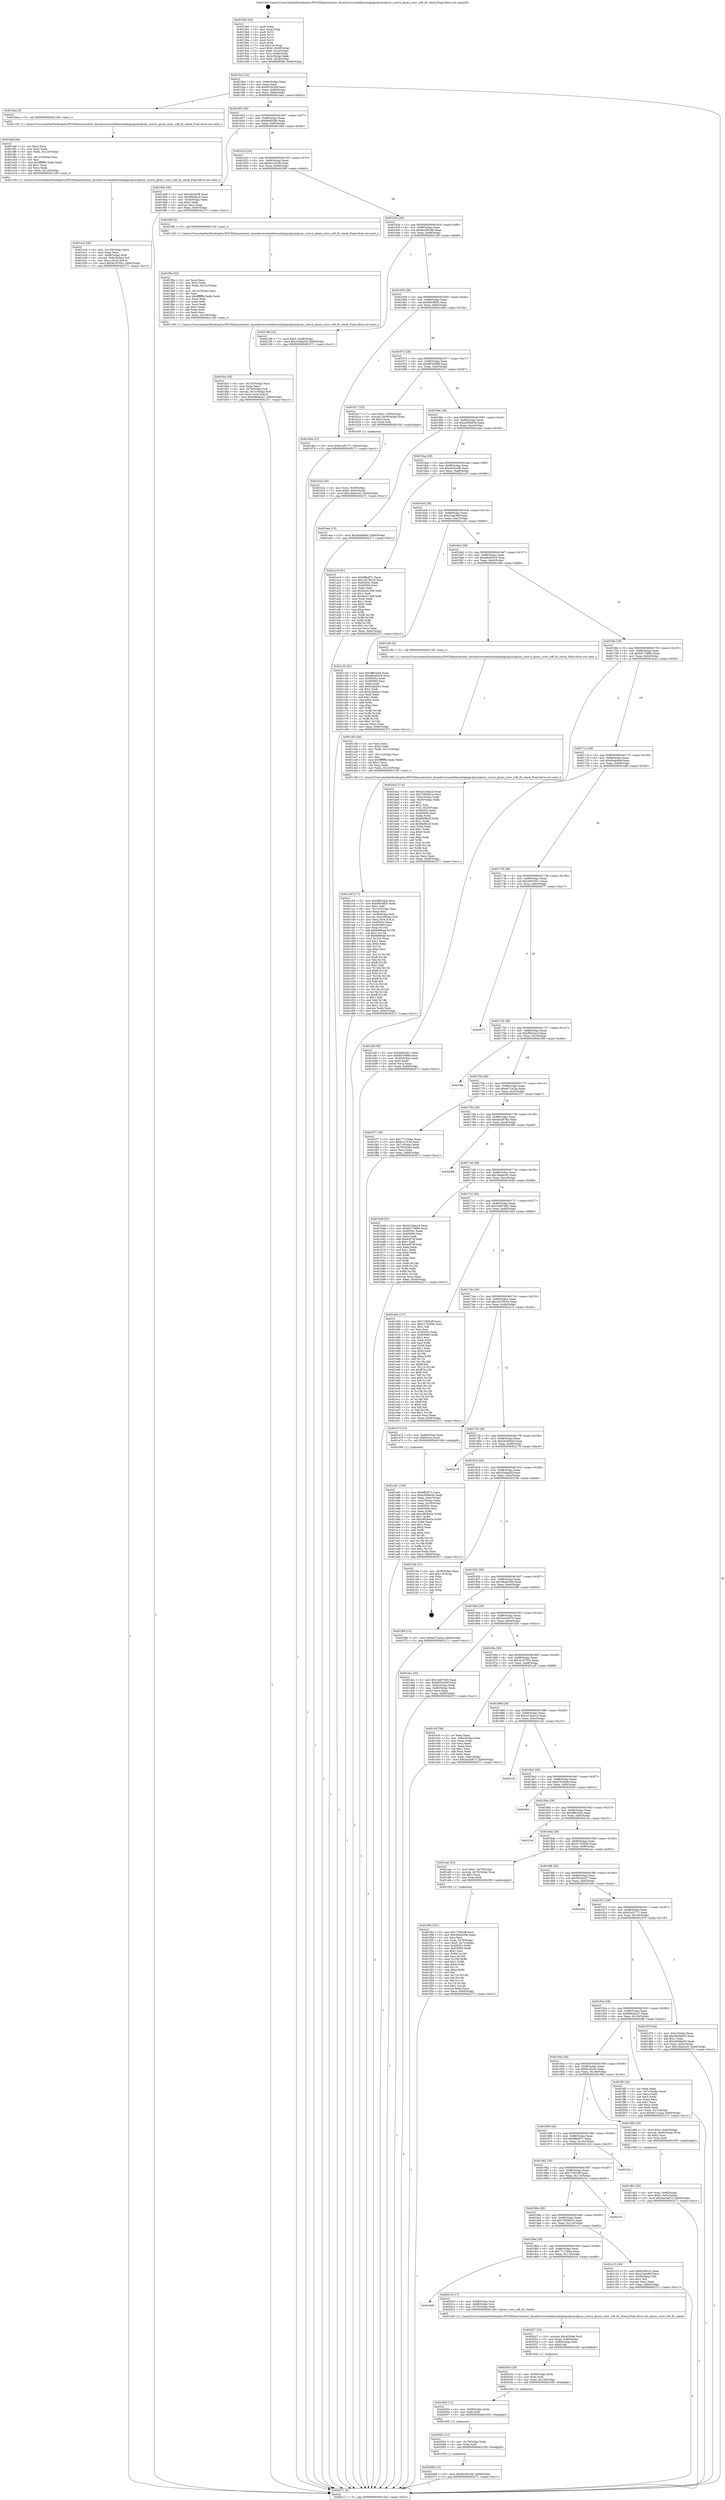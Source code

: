 digraph "0x4015b0" {
  label = "0x4015b0 (/mnt/c/Users/mathe/Desktop/tcc/POCII/binaries/extr_linuxdriversnetethernetqlogicqlcnicqlcnic_sriov.h_qlcnic_sriov_soft_flr_check_Final-ollvm.out::main(0))"
  labelloc = "t"
  node[shape=record]

  Entry [label="",width=0.3,height=0.3,shape=circle,fillcolor=black,style=filled]
  "0x4015e2" [label="{
     0x4015e2 [32]\l
     | [instrs]\l
     &nbsp;&nbsp;0x4015e2 \<+6\>: mov -0x84(%rbp),%eax\l
     &nbsp;&nbsp;0x4015e8 \<+2\>: mov %eax,%ecx\l
     &nbsp;&nbsp;0x4015ea \<+6\>: sub $0x8555540f,%ecx\l
     &nbsp;&nbsp;0x4015f0 \<+6\>: mov %eax,-0x88(%rbp)\l
     &nbsp;&nbsp;0x4015f6 \<+6\>: mov %ecx,-0x8c(%rbp)\l
     &nbsp;&nbsp;0x4015fc \<+6\>: je 0000000000401dea \<main+0x83a\>\l
  }"]
  "0x401dea" [label="{
     0x401dea [5]\l
     | [instrs]\l
     &nbsp;&nbsp;0x401dea \<+5\>: call 0000000000401160 \<next_i\>\l
     | [calls]\l
     &nbsp;&nbsp;0x401160 \{1\} (/mnt/c/Users/mathe/Desktop/tcc/POCII/binaries/extr_linuxdriversnetethernetqlogicqlcnicqlcnic_sriov.h_qlcnic_sriov_soft_flr_check_Final-ollvm.out::next_i)\l
  }"]
  "0x401602" [label="{
     0x401602 [28]\l
     | [instrs]\l
     &nbsp;&nbsp;0x401602 \<+5\>: jmp 0000000000401607 \<main+0x57\>\l
     &nbsp;&nbsp;0x401607 \<+6\>: mov -0x88(%rbp),%eax\l
     &nbsp;&nbsp;0x40160d \<+5\>: sub $0x8bbf558e,%eax\l
     &nbsp;&nbsp;0x401612 \<+6\>: mov %eax,-0x90(%rbp)\l
     &nbsp;&nbsp;0x401618 \<+6\>: je 00000000004019e0 \<main+0x430\>\l
  }"]
  Exit [label="",width=0.3,height=0.3,shape=circle,fillcolor=black,style=filled,peripheries=2]
  "0x4019e0" [label="{
     0x4019e0 [30]\l
     | [instrs]\l
     &nbsp;&nbsp;0x4019e0 \<+5\>: mov $0xa5c5ecf6,%eax\l
     &nbsp;&nbsp;0x4019e5 \<+5\>: mov $0xdf5e5ec4,%ecx\l
     &nbsp;&nbsp;0x4019ea \<+3\>: mov -0x34(%rbp),%edx\l
     &nbsp;&nbsp;0x4019ed \<+3\>: cmp $0x2,%edx\l
     &nbsp;&nbsp;0x4019f0 \<+3\>: cmovne %ecx,%eax\l
     &nbsp;&nbsp;0x4019f3 \<+6\>: mov %eax,-0x84(%rbp)\l
     &nbsp;&nbsp;0x4019f9 \<+5\>: jmp 0000000000402271 \<main+0xcc1\>\l
  }"]
  "0x40161e" [label="{
     0x40161e [28]\l
     | [instrs]\l
     &nbsp;&nbsp;0x40161e \<+5\>: jmp 0000000000401623 \<main+0x73\>\l
     &nbsp;&nbsp;0x401623 \<+6\>: mov -0x88(%rbp),%eax\l
     &nbsp;&nbsp;0x401629 \<+5\>: sub $0x8cc191fd,%eax\l
     &nbsp;&nbsp;0x40162e \<+6\>: mov %eax,-0x94(%rbp)\l
     &nbsp;&nbsp;0x401634 \<+6\>: je 0000000000401f95 \<main+0x9e5\>\l
  }"]
  "0x402271" [label="{
     0x402271 [5]\l
     | [instrs]\l
     &nbsp;&nbsp;0x402271 \<+5\>: jmp 00000000004015e2 \<main+0x32\>\l
  }"]
  "0x4015b0" [label="{
     0x4015b0 [50]\l
     | [instrs]\l
     &nbsp;&nbsp;0x4015b0 \<+1\>: push %rbp\l
     &nbsp;&nbsp;0x4015b1 \<+3\>: mov %rsp,%rbp\l
     &nbsp;&nbsp;0x4015b4 \<+2\>: push %r15\l
     &nbsp;&nbsp;0x4015b6 \<+2\>: push %r14\l
     &nbsp;&nbsp;0x4015b8 \<+2\>: push %r13\l
     &nbsp;&nbsp;0x4015ba \<+2\>: push %r12\l
     &nbsp;&nbsp;0x4015bc \<+1\>: push %rbx\l
     &nbsp;&nbsp;0x4015bd \<+7\>: sub $0x118,%rsp\l
     &nbsp;&nbsp;0x4015c4 \<+7\>: movl $0x0,-0x38(%rbp)\l
     &nbsp;&nbsp;0x4015cb \<+3\>: mov %edi,-0x3c(%rbp)\l
     &nbsp;&nbsp;0x4015ce \<+4\>: mov %rsi,-0x48(%rbp)\l
     &nbsp;&nbsp;0x4015d2 \<+3\>: mov -0x3c(%rbp),%edi\l
     &nbsp;&nbsp;0x4015d5 \<+3\>: mov %edi,-0x34(%rbp)\l
     &nbsp;&nbsp;0x4015d8 \<+10\>: movl $0x8bbf558e,-0x84(%rbp)\l
  }"]
  "0x402068" [label="{
     0x402068 [15]\l
     | [instrs]\l
     &nbsp;&nbsp;0x402068 \<+10\>: movl $0x8e206188,-0x84(%rbp)\l
     &nbsp;&nbsp;0x402072 \<+5\>: jmp 0000000000402271 \<main+0xcc1\>\l
  }"]
  "0x401f95" [label="{
     0x401f95 [5]\l
     | [instrs]\l
     &nbsp;&nbsp;0x401f95 \<+5\>: call 0000000000401160 \<next_i\>\l
     | [calls]\l
     &nbsp;&nbsp;0x401160 \{1\} (/mnt/c/Users/mathe/Desktop/tcc/POCII/binaries/extr_linuxdriversnetethernetqlogicqlcnicqlcnic_sriov.h_qlcnic_sriov_soft_flr_check_Final-ollvm.out::next_i)\l
  }"]
  "0x40163a" [label="{
     0x40163a [28]\l
     | [instrs]\l
     &nbsp;&nbsp;0x40163a \<+5\>: jmp 000000000040163f \<main+0x8f\>\l
     &nbsp;&nbsp;0x40163f \<+6\>: mov -0x88(%rbp),%eax\l
     &nbsp;&nbsp;0x401645 \<+5\>: sub $0x8e206188,%eax\l
     &nbsp;&nbsp;0x40164a \<+6\>: mov %eax,-0x98(%rbp)\l
     &nbsp;&nbsp;0x401650 \<+6\>: je 0000000000402188 \<main+0xbd8\>\l
  }"]
  "0x40205c" [label="{
     0x40205c [12]\l
     | [instrs]\l
     &nbsp;&nbsp;0x40205c \<+4\>: mov -0x78(%rbp),%rdx\l
     &nbsp;&nbsp;0x402060 \<+3\>: mov %rdx,%rdi\l
     &nbsp;&nbsp;0x402063 \<+5\>: call 0000000000401030 \<free@plt\>\l
     | [calls]\l
     &nbsp;&nbsp;0x401030 \{1\} (unknown)\l
  }"]
  "0x402188" [label="{
     0x402188 [22]\l
     | [instrs]\l
     &nbsp;&nbsp;0x402188 \<+7\>: movl $0x0,-0x38(%rbp)\l
     &nbsp;&nbsp;0x40218f \<+10\>: movl $0x334dad3f,-0x84(%rbp)\l
     &nbsp;&nbsp;0x402199 \<+5\>: jmp 0000000000402271 \<main+0xcc1\>\l
  }"]
  "0x401656" [label="{
     0x401656 [28]\l
     | [instrs]\l
     &nbsp;&nbsp;0x401656 \<+5\>: jmp 000000000040165b \<main+0xab\>\l
     &nbsp;&nbsp;0x40165b \<+6\>: mov -0x88(%rbp),%eax\l
     &nbsp;&nbsp;0x401661 \<+5\>: sub $0x9403ff26,%eax\l
     &nbsp;&nbsp;0x401666 \<+6\>: mov %eax,-0x9c(%rbp)\l
     &nbsp;&nbsp;0x40166c \<+6\>: je 0000000000401d6a \<main+0x7ba\>\l
  }"]
  "0x402050" [label="{
     0x402050 [12]\l
     | [instrs]\l
     &nbsp;&nbsp;0x402050 \<+4\>: mov -0x68(%rbp),%rdx\l
     &nbsp;&nbsp;0x402054 \<+3\>: mov %rdx,%rdi\l
     &nbsp;&nbsp;0x402057 \<+5\>: call 0000000000401030 \<free@plt\>\l
     | [calls]\l
     &nbsp;&nbsp;0x401030 \{1\} (unknown)\l
  }"]
  "0x401d6a" [label="{
     0x401d6a [15]\l
     | [instrs]\l
     &nbsp;&nbsp;0x401d6a \<+10\>: movl $0x61af2771,-0x84(%rbp)\l
     &nbsp;&nbsp;0x401d74 \<+5\>: jmp 0000000000402271 \<main+0xcc1\>\l
  }"]
  "0x401672" [label="{
     0x401672 [28]\l
     | [instrs]\l
     &nbsp;&nbsp;0x401672 \<+5\>: jmp 0000000000401677 \<main+0xc7\>\l
     &nbsp;&nbsp;0x401677 \<+6\>: mov -0x88(%rbp),%eax\l
     &nbsp;&nbsp;0x40167d \<+5\>: sub $0x9676d89f,%eax\l
     &nbsp;&nbsp;0x401682 \<+6\>: mov %eax,-0xa0(%rbp)\l
     &nbsp;&nbsp;0x401688 \<+6\>: je 0000000000401b17 \<main+0x567\>\l
  }"]
  "0x40203e" [label="{
     0x40203e [18]\l
     | [instrs]\l
     &nbsp;&nbsp;0x40203e \<+4\>: mov -0x58(%rbp),%rdx\l
     &nbsp;&nbsp;0x402042 \<+3\>: mov %rdx,%rdi\l
     &nbsp;&nbsp;0x402045 \<+6\>: mov %eax,-0x134(%rbp)\l
     &nbsp;&nbsp;0x40204b \<+5\>: call 0000000000401030 \<free@plt\>\l
     | [calls]\l
     &nbsp;&nbsp;0x401030 \{1\} (unknown)\l
  }"]
  "0x401b17" [label="{
     0x401b17 [23]\l
     | [instrs]\l
     &nbsp;&nbsp;0x401b17 \<+7\>: movl $0x1,-0x50(%rbp)\l
     &nbsp;&nbsp;0x401b1e \<+4\>: movslq -0x50(%rbp),%rax\l
     &nbsp;&nbsp;0x401b22 \<+4\>: shl $0x2,%rax\l
     &nbsp;&nbsp;0x401b26 \<+3\>: mov %rax,%rdi\l
     &nbsp;&nbsp;0x401b29 \<+5\>: call 0000000000401050 \<malloc@plt\>\l
     | [calls]\l
     &nbsp;&nbsp;0x401050 \{1\} (unknown)\l
  }"]
  "0x40168e" [label="{
     0x40168e [28]\l
     | [instrs]\l
     &nbsp;&nbsp;0x40168e \<+5\>: jmp 0000000000401693 \<main+0xe3\>\l
     &nbsp;&nbsp;0x401693 \<+6\>: mov -0x88(%rbp),%eax\l
     &nbsp;&nbsp;0x401699 \<+5\>: sub $0xa309b63b,%eax\l
     &nbsp;&nbsp;0x40169e \<+6\>: mov %eax,-0xa4(%rbp)\l
     &nbsp;&nbsp;0x4016a4 \<+6\>: je 0000000000401aea \<main+0x53a\>\l
  }"]
  "0x402027" [label="{
     0x402027 [23]\l
     | [instrs]\l
     &nbsp;&nbsp;0x402027 \<+10\>: movabs $0x4030b6,%rdi\l
     &nbsp;&nbsp;0x402031 \<+3\>: mov %eax,-0x80(%rbp)\l
     &nbsp;&nbsp;0x402034 \<+3\>: mov -0x80(%rbp),%esi\l
     &nbsp;&nbsp;0x402037 \<+2\>: mov $0x0,%al\l
     &nbsp;&nbsp;0x402039 \<+5\>: call 0000000000401040 \<printf@plt\>\l
     | [calls]\l
     &nbsp;&nbsp;0x401040 \{1\} (unknown)\l
  }"]
  "0x401aea" [label="{
     0x401aea [15]\l
     | [instrs]\l
     &nbsp;&nbsp;0x401aea \<+10\>: movl $0xd0ab96ef,-0x84(%rbp)\l
     &nbsp;&nbsp;0x401af4 \<+5\>: jmp 0000000000402271 \<main+0xcc1\>\l
  }"]
  "0x4016aa" [label="{
     0x4016aa [28]\l
     | [instrs]\l
     &nbsp;&nbsp;0x4016aa \<+5\>: jmp 00000000004016af \<main+0xff\>\l
     &nbsp;&nbsp;0x4016af \<+6\>: mov -0x88(%rbp),%eax\l
     &nbsp;&nbsp;0x4016b5 \<+5\>: sub $0xa5c5ecf6,%eax\l
     &nbsp;&nbsp;0x4016ba \<+6\>: mov %eax,-0xa8(%rbp)\l
     &nbsp;&nbsp;0x4016c0 \<+6\>: je 0000000000401a19 \<main+0x469\>\l
  }"]
  "0x4019d6" [label="{
     0x4019d6\l
  }", style=dashed]
  "0x401a19" [label="{
     0x401a19 [91]\l
     | [instrs]\l
     &nbsp;&nbsp;0x401a19 \<+5\>: mov $0x6ffe3f71,%eax\l
     &nbsp;&nbsp;0x401a1e \<+5\>: mov $0x1d276b18,%ecx\l
     &nbsp;&nbsp;0x401a23 \<+7\>: mov 0x40505c,%edx\l
     &nbsp;&nbsp;0x401a2a \<+7\>: mov 0x405060,%esi\l
     &nbsp;&nbsp;0x401a31 \<+2\>: mov %edx,%edi\l
     &nbsp;&nbsp;0x401a33 \<+6\>: sub $0x4acb1348,%edi\l
     &nbsp;&nbsp;0x401a39 \<+3\>: sub $0x1,%edi\l
     &nbsp;&nbsp;0x401a3c \<+6\>: add $0x4acb1348,%edi\l
     &nbsp;&nbsp;0x401a42 \<+3\>: imul %edi,%edx\l
     &nbsp;&nbsp;0x401a45 \<+3\>: and $0x1,%edx\l
     &nbsp;&nbsp;0x401a48 \<+3\>: cmp $0x0,%edx\l
     &nbsp;&nbsp;0x401a4b \<+4\>: sete %r8b\l
     &nbsp;&nbsp;0x401a4f \<+3\>: cmp $0xa,%esi\l
     &nbsp;&nbsp;0x401a52 \<+4\>: setl %r9b\l
     &nbsp;&nbsp;0x401a56 \<+3\>: mov %r8b,%r10b\l
     &nbsp;&nbsp;0x401a59 \<+3\>: and %r9b,%r10b\l
     &nbsp;&nbsp;0x401a5c \<+3\>: xor %r9b,%r8b\l
     &nbsp;&nbsp;0x401a5f \<+3\>: or %r8b,%r10b\l
     &nbsp;&nbsp;0x401a62 \<+4\>: test $0x1,%r10b\l
     &nbsp;&nbsp;0x401a66 \<+3\>: cmovne %ecx,%eax\l
     &nbsp;&nbsp;0x401a69 \<+6\>: mov %eax,-0x84(%rbp)\l
     &nbsp;&nbsp;0x401a6f \<+5\>: jmp 0000000000402271 \<main+0xcc1\>\l
  }"]
  "0x4016c6" [label="{
     0x4016c6 [28]\l
     | [instrs]\l
     &nbsp;&nbsp;0x4016c6 \<+5\>: jmp 00000000004016cb \<main+0x11b\>\l
     &nbsp;&nbsp;0x4016cb \<+6\>: mov -0x88(%rbp),%eax\l
     &nbsp;&nbsp;0x4016d1 \<+5\>: sub $0xa7aac8bf,%eax\l
     &nbsp;&nbsp;0x4016d6 \<+6\>: mov %eax,-0xac(%rbp)\l
     &nbsp;&nbsp;0x4016dc \<+6\>: je 0000000000401c33 \<main+0x683\>\l
  }"]
  "0x402016" [label="{
     0x402016 [17]\l
     | [instrs]\l
     &nbsp;&nbsp;0x402016 \<+4\>: mov -0x58(%rbp),%rdi\l
     &nbsp;&nbsp;0x40201a \<+4\>: mov -0x68(%rbp),%rsi\l
     &nbsp;&nbsp;0x40201e \<+4\>: mov -0x78(%rbp),%rdx\l
     &nbsp;&nbsp;0x402022 \<+5\>: call 00000000004013e0 \<qlcnic_sriov_soft_flr_check\>\l
     | [calls]\l
     &nbsp;&nbsp;0x4013e0 \{1\} (/mnt/c/Users/mathe/Desktop/tcc/POCII/binaries/extr_linuxdriversnetethernetqlogicqlcnicqlcnic_sriov.h_qlcnic_sriov_soft_flr_check_Final-ollvm.out::qlcnic_sriov_soft_flr_check)\l
  }"]
  "0x401c33" [label="{
     0x401c33 [91]\l
     | [instrs]\l
     &nbsp;&nbsp;0x401c33 \<+5\>: mov $0x4ff01bb4,%eax\l
     &nbsp;&nbsp;0x401c38 \<+5\>: mov $0xa8cb0018,%ecx\l
     &nbsp;&nbsp;0x401c3d \<+7\>: mov 0x40505c,%edx\l
     &nbsp;&nbsp;0x401c44 \<+7\>: mov 0x405060,%esi\l
     &nbsp;&nbsp;0x401c4b \<+2\>: mov %edx,%edi\l
     &nbsp;&nbsp;0x401c4d \<+6\>: add $0x5cdbd4c1,%edi\l
     &nbsp;&nbsp;0x401c53 \<+3\>: sub $0x1,%edi\l
     &nbsp;&nbsp;0x401c56 \<+6\>: sub $0x5cdbd4c1,%edi\l
     &nbsp;&nbsp;0x401c5c \<+3\>: imul %edi,%edx\l
     &nbsp;&nbsp;0x401c5f \<+3\>: and $0x1,%edx\l
     &nbsp;&nbsp;0x401c62 \<+3\>: cmp $0x0,%edx\l
     &nbsp;&nbsp;0x401c65 \<+4\>: sete %r8b\l
     &nbsp;&nbsp;0x401c69 \<+3\>: cmp $0xa,%esi\l
     &nbsp;&nbsp;0x401c6c \<+4\>: setl %r9b\l
     &nbsp;&nbsp;0x401c70 \<+3\>: mov %r8b,%r10b\l
     &nbsp;&nbsp;0x401c73 \<+3\>: and %r9b,%r10b\l
     &nbsp;&nbsp;0x401c76 \<+3\>: xor %r9b,%r8b\l
     &nbsp;&nbsp;0x401c79 \<+3\>: or %r8b,%r10b\l
     &nbsp;&nbsp;0x401c7c \<+4\>: test $0x1,%r10b\l
     &nbsp;&nbsp;0x401c80 \<+3\>: cmovne %ecx,%eax\l
     &nbsp;&nbsp;0x401c83 \<+6\>: mov %eax,-0x84(%rbp)\l
     &nbsp;&nbsp;0x401c89 \<+5\>: jmp 0000000000402271 \<main+0xcc1\>\l
  }"]
  "0x4016e2" [label="{
     0x4016e2 [28]\l
     | [instrs]\l
     &nbsp;&nbsp;0x4016e2 \<+5\>: jmp 00000000004016e7 \<main+0x137\>\l
     &nbsp;&nbsp;0x4016e7 \<+6\>: mov -0x88(%rbp),%eax\l
     &nbsp;&nbsp;0x4016ed \<+5\>: sub $0xa8cb0018,%eax\l
     &nbsp;&nbsp;0x4016f2 \<+6\>: mov %eax,-0xb0(%rbp)\l
     &nbsp;&nbsp;0x4016f8 \<+6\>: je 0000000000401c8e \<main+0x6de\>\l
  }"]
  "0x401fce" [label="{
     0x401fce [36]\l
     | [instrs]\l
     &nbsp;&nbsp;0x401fce \<+6\>: mov -0x130(%rbp),%ecx\l
     &nbsp;&nbsp;0x401fd4 \<+3\>: imul %eax,%ecx\l
     &nbsp;&nbsp;0x401fd7 \<+4\>: mov -0x78(%rbp),%r8\l
     &nbsp;&nbsp;0x401fdb \<+4\>: movslq -0x7c(%rbp),%r9\l
     &nbsp;&nbsp;0x401fdf \<+4\>: mov %ecx,(%r8,%r9,4)\l
     &nbsp;&nbsp;0x401fe3 \<+10\>: movl $0x6904a2a7,-0x84(%rbp)\l
     &nbsp;&nbsp;0x401fed \<+5\>: jmp 0000000000402271 \<main+0xcc1\>\l
  }"]
  "0x401c8e" [label="{
     0x401c8e [5]\l
     | [instrs]\l
     &nbsp;&nbsp;0x401c8e \<+5\>: call 0000000000401160 \<next_i\>\l
     | [calls]\l
     &nbsp;&nbsp;0x401160 \{1\} (/mnt/c/Users/mathe/Desktop/tcc/POCII/binaries/extr_linuxdriversnetethernetqlogicqlcnicqlcnic_sriov.h_qlcnic_sriov_soft_flr_check_Final-ollvm.out::next_i)\l
  }"]
  "0x4016fe" [label="{
     0x4016fe [28]\l
     | [instrs]\l
     &nbsp;&nbsp;0x4016fe \<+5\>: jmp 0000000000401703 \<main+0x153\>\l
     &nbsp;&nbsp;0x401703 \<+6\>: mov -0x88(%rbp),%eax\l
     &nbsp;&nbsp;0x401709 \<+5\>: sub $0xb0170880,%eax\l
     &nbsp;&nbsp;0x40170e \<+6\>: mov %eax,-0xb4(%rbp)\l
     &nbsp;&nbsp;0x401714 \<+6\>: je 0000000000401ba3 \<main+0x5f3\>\l
  }"]
  "0x401f9a" [label="{
     0x401f9a [52]\l
     | [instrs]\l
     &nbsp;&nbsp;0x401f9a \<+2\>: xor %ecx,%ecx\l
     &nbsp;&nbsp;0x401f9c \<+5\>: mov $0x2,%edx\l
     &nbsp;&nbsp;0x401fa1 \<+6\>: mov %edx,-0x12c(%rbp)\l
     &nbsp;&nbsp;0x401fa7 \<+1\>: cltd\l
     &nbsp;&nbsp;0x401fa8 \<+6\>: mov -0x12c(%rbp),%esi\l
     &nbsp;&nbsp;0x401fae \<+2\>: idiv %esi\l
     &nbsp;&nbsp;0x401fb0 \<+6\>: imul $0xfffffffe,%edx,%edx\l
     &nbsp;&nbsp;0x401fb6 \<+2\>: mov %ecx,%edi\l
     &nbsp;&nbsp;0x401fb8 \<+2\>: sub %edx,%edi\l
     &nbsp;&nbsp;0x401fba \<+2\>: mov %ecx,%edx\l
     &nbsp;&nbsp;0x401fbc \<+3\>: sub $0x1,%edx\l
     &nbsp;&nbsp;0x401fbf \<+2\>: add %edx,%edi\l
     &nbsp;&nbsp;0x401fc1 \<+2\>: sub %edi,%ecx\l
     &nbsp;&nbsp;0x401fc3 \<+6\>: mov %ecx,-0x130(%rbp)\l
     &nbsp;&nbsp;0x401fc9 \<+5\>: call 0000000000401160 \<next_i\>\l
     | [calls]\l
     &nbsp;&nbsp;0x401160 \{1\} (/mnt/c/Users/mathe/Desktop/tcc/POCII/binaries/extr_linuxdriversnetethernetqlogicqlcnicqlcnic_sriov.h_qlcnic_sriov_soft_flr_check_Final-ollvm.out::next_i)\l
  }"]
  "0x401ba3" [label="{
     0x401ba3 [114]\l
     | [instrs]\l
     &nbsp;&nbsp;0x401ba3 \<+5\>: mov $0x431bda1d,%eax\l
     &nbsp;&nbsp;0x401ba8 \<+5\>: mov $0x7583801e,%ecx\l
     &nbsp;&nbsp;0x401bad \<+3\>: mov -0x5c(%rbp),%edx\l
     &nbsp;&nbsp;0x401bb0 \<+3\>: cmp -0x50(%rbp),%edx\l
     &nbsp;&nbsp;0x401bb3 \<+4\>: setl %sil\l
     &nbsp;&nbsp;0x401bb7 \<+4\>: and $0x1,%sil\l
     &nbsp;&nbsp;0x401bbb \<+4\>: mov %sil,-0x29(%rbp)\l
     &nbsp;&nbsp;0x401bbf \<+7\>: mov 0x40505c,%edx\l
     &nbsp;&nbsp;0x401bc6 \<+7\>: mov 0x405060,%edi\l
     &nbsp;&nbsp;0x401bcd \<+3\>: mov %edx,%r8d\l
     &nbsp;&nbsp;0x401bd0 \<+7\>: add $0xfb0f9e2f,%r8d\l
     &nbsp;&nbsp;0x401bd7 \<+4\>: sub $0x1,%r8d\l
     &nbsp;&nbsp;0x401bdb \<+7\>: sub $0xfb0f9e2f,%r8d\l
     &nbsp;&nbsp;0x401be2 \<+4\>: imul %r8d,%edx\l
     &nbsp;&nbsp;0x401be6 \<+3\>: and $0x1,%edx\l
     &nbsp;&nbsp;0x401be9 \<+3\>: cmp $0x0,%edx\l
     &nbsp;&nbsp;0x401bec \<+4\>: sete %sil\l
     &nbsp;&nbsp;0x401bf0 \<+3\>: cmp $0xa,%edi\l
     &nbsp;&nbsp;0x401bf3 \<+4\>: setl %r9b\l
     &nbsp;&nbsp;0x401bf7 \<+3\>: mov %sil,%r10b\l
     &nbsp;&nbsp;0x401bfa \<+3\>: and %r9b,%r10b\l
     &nbsp;&nbsp;0x401bfd \<+3\>: xor %r9b,%sil\l
     &nbsp;&nbsp;0x401c00 \<+3\>: or %sil,%r10b\l
     &nbsp;&nbsp;0x401c03 \<+4\>: test $0x1,%r10b\l
     &nbsp;&nbsp;0x401c07 \<+3\>: cmovne %ecx,%eax\l
     &nbsp;&nbsp;0x401c0a \<+6\>: mov %eax,-0x84(%rbp)\l
     &nbsp;&nbsp;0x401c10 \<+5\>: jmp 0000000000402271 \<main+0xcc1\>\l
  }"]
  "0x40171a" [label="{
     0x40171a [28]\l
     | [instrs]\l
     &nbsp;&nbsp;0x40171a \<+5\>: jmp 000000000040171f \<main+0x16f\>\l
     &nbsp;&nbsp;0x40171f \<+6\>: mov -0x88(%rbp),%eax\l
     &nbsp;&nbsp;0x401725 \<+5\>: sub $0xd0ab96ef,%eax\l
     &nbsp;&nbsp;0x40172a \<+6\>: mov %eax,-0xb8(%rbp)\l
     &nbsp;&nbsp;0x401730 \<+6\>: je 0000000000401af9 \<main+0x549\>\l
  }"]
  "0x401f03" [label="{
     0x401f03 [101]\l
     | [instrs]\l
     &nbsp;&nbsp;0x401f03 \<+5\>: mov $0x71935cff,%ecx\l
     &nbsp;&nbsp;0x401f08 \<+5\>: mov $0x39a2b35b,%edx\l
     &nbsp;&nbsp;0x401f0d \<+2\>: xor %esi,%esi\l
     &nbsp;&nbsp;0x401f0f \<+4\>: mov %rax,-0x78(%rbp)\l
     &nbsp;&nbsp;0x401f13 \<+7\>: movl $0x0,-0x7c(%rbp)\l
     &nbsp;&nbsp;0x401f1a \<+8\>: mov 0x40505c,%r8d\l
     &nbsp;&nbsp;0x401f22 \<+8\>: mov 0x405060,%r9d\l
     &nbsp;&nbsp;0x401f2a \<+3\>: sub $0x1,%esi\l
     &nbsp;&nbsp;0x401f2d \<+3\>: mov %r8d,%r10d\l
     &nbsp;&nbsp;0x401f30 \<+3\>: add %esi,%r10d\l
     &nbsp;&nbsp;0x401f33 \<+4\>: imul %r10d,%r8d\l
     &nbsp;&nbsp;0x401f37 \<+4\>: and $0x1,%r8d\l
     &nbsp;&nbsp;0x401f3b \<+4\>: cmp $0x0,%r8d\l
     &nbsp;&nbsp;0x401f3f \<+4\>: sete %r11b\l
     &nbsp;&nbsp;0x401f43 \<+4\>: cmp $0xa,%r9d\l
     &nbsp;&nbsp;0x401f47 \<+3\>: setl %bl\l
     &nbsp;&nbsp;0x401f4a \<+3\>: mov %r11b,%r14b\l
     &nbsp;&nbsp;0x401f4d \<+3\>: and %bl,%r14b\l
     &nbsp;&nbsp;0x401f50 \<+3\>: xor %bl,%r11b\l
     &nbsp;&nbsp;0x401f53 \<+3\>: or %r11b,%r14b\l
     &nbsp;&nbsp;0x401f56 \<+4\>: test $0x1,%r14b\l
     &nbsp;&nbsp;0x401f5a \<+3\>: cmovne %edx,%ecx\l
     &nbsp;&nbsp;0x401f5d \<+6\>: mov %ecx,-0x84(%rbp)\l
     &nbsp;&nbsp;0x401f63 \<+5\>: jmp 0000000000402271 \<main+0xcc1\>\l
  }"]
  "0x401af9" [label="{
     0x401af9 [30]\l
     | [instrs]\l
     &nbsp;&nbsp;0x401af9 \<+5\>: mov $0xd46526c1,%eax\l
     &nbsp;&nbsp;0x401afe \<+5\>: mov $0x9676d89f,%ecx\l
     &nbsp;&nbsp;0x401b03 \<+3\>: mov -0x30(%rbp),%edx\l
     &nbsp;&nbsp;0x401b06 \<+3\>: cmp $0x0,%edx\l
     &nbsp;&nbsp;0x401b09 \<+3\>: cmove %ecx,%eax\l
     &nbsp;&nbsp;0x401b0c \<+6\>: mov %eax,-0x84(%rbp)\l
     &nbsp;&nbsp;0x401b12 \<+5\>: jmp 0000000000402271 \<main+0xcc1\>\l
  }"]
  "0x401736" [label="{
     0x401736 [28]\l
     | [instrs]\l
     &nbsp;&nbsp;0x401736 \<+5\>: jmp 000000000040173b \<main+0x18b\>\l
     &nbsp;&nbsp;0x40173b \<+6\>: mov -0x88(%rbp),%eax\l
     &nbsp;&nbsp;0x401741 \<+5\>: sub $0xd46526c1,%eax\l
     &nbsp;&nbsp;0x401746 \<+6\>: mov %eax,-0xbc(%rbp)\l
     &nbsp;&nbsp;0x40174c \<+6\>: je 0000000000402077 \<main+0xac7\>\l
  }"]
  "0x401e1b" [label="{
     0x401e1b [36]\l
     | [instrs]\l
     &nbsp;&nbsp;0x401e1b \<+6\>: mov -0x128(%rbp),%ecx\l
     &nbsp;&nbsp;0x401e21 \<+3\>: imul %eax,%ecx\l
     &nbsp;&nbsp;0x401e24 \<+4\>: mov -0x68(%rbp),%rdi\l
     &nbsp;&nbsp;0x401e28 \<+4\>: movslq -0x6c(%rbp),%r8\l
     &nbsp;&nbsp;0x401e2c \<+4\>: mov %ecx,(%rdi,%r8,4)\l
     &nbsp;&nbsp;0x401e30 \<+10\>: movl $0x3e19705c,-0x84(%rbp)\l
     &nbsp;&nbsp;0x401e3a \<+5\>: jmp 0000000000402271 \<main+0xcc1\>\l
  }"]
  "0x402077" [label="{
     0x402077\l
  }", style=dashed]
  "0x401752" [label="{
     0x401752 [28]\l
     | [instrs]\l
     &nbsp;&nbsp;0x401752 \<+5\>: jmp 0000000000401757 \<main+0x1a7\>\l
     &nbsp;&nbsp;0x401757 \<+6\>: mov -0x88(%rbp),%eax\l
     &nbsp;&nbsp;0x40175d \<+5\>: sub $0xdf5e5ec4,%eax\l
     &nbsp;&nbsp;0x401762 \<+6\>: mov %eax,-0xc0(%rbp)\l
     &nbsp;&nbsp;0x401768 \<+6\>: je 00000000004019fe \<main+0x44e\>\l
  }"]
  "0x401def" [label="{
     0x401def [44]\l
     | [instrs]\l
     &nbsp;&nbsp;0x401def \<+2\>: xor %ecx,%ecx\l
     &nbsp;&nbsp;0x401df1 \<+5\>: mov $0x2,%edx\l
     &nbsp;&nbsp;0x401df6 \<+6\>: mov %edx,-0x124(%rbp)\l
     &nbsp;&nbsp;0x401dfc \<+1\>: cltd\l
     &nbsp;&nbsp;0x401dfd \<+6\>: mov -0x124(%rbp),%esi\l
     &nbsp;&nbsp;0x401e03 \<+2\>: idiv %esi\l
     &nbsp;&nbsp;0x401e05 \<+6\>: imul $0xfffffffe,%edx,%edx\l
     &nbsp;&nbsp;0x401e0b \<+3\>: sub $0x1,%ecx\l
     &nbsp;&nbsp;0x401e0e \<+2\>: sub %ecx,%edx\l
     &nbsp;&nbsp;0x401e10 \<+6\>: mov %edx,-0x128(%rbp)\l
     &nbsp;&nbsp;0x401e16 \<+5\>: call 0000000000401160 \<next_i\>\l
     | [calls]\l
     &nbsp;&nbsp;0x401160 \{1\} (/mnt/c/Users/mathe/Desktop/tcc/POCII/binaries/extr_linuxdriversnetethernetqlogicqlcnicqlcnic_sriov.h_qlcnic_sriov_soft_flr_check_Final-ollvm.out::next_i)\l
  }"]
  "0x4019fe" [label="{
     0x4019fe\l
  }", style=dashed]
  "0x40176e" [label="{
     0x40176e [28]\l
     | [instrs]\l
     &nbsp;&nbsp;0x40176e \<+5\>: jmp 0000000000401773 \<main+0x1c3\>\l
     &nbsp;&nbsp;0x401773 \<+6\>: mov -0x88(%rbp),%eax\l
     &nbsp;&nbsp;0x401779 \<+5\>: sub $0xed71a2aa,%eax\l
     &nbsp;&nbsp;0x40177e \<+6\>: mov %eax,-0xc4(%rbp)\l
     &nbsp;&nbsp;0x401784 \<+6\>: je 0000000000401f77 \<main+0x9c7\>\l
  }"]
  "0x401db2" [label="{
     0x401db2 [26]\l
     | [instrs]\l
     &nbsp;&nbsp;0x401db2 \<+4\>: mov %rax,-0x68(%rbp)\l
     &nbsp;&nbsp;0x401db6 \<+7\>: movl $0x0,-0x6c(%rbp)\l
     &nbsp;&nbsp;0x401dbd \<+10\>: movl $0x3ae3a873,-0x84(%rbp)\l
     &nbsp;&nbsp;0x401dc7 \<+5\>: jmp 0000000000402271 \<main+0xcc1\>\l
  }"]
  "0x401f77" [label="{
     0x401f77 [30]\l
     | [instrs]\l
     &nbsp;&nbsp;0x401f77 \<+5\>: mov $0x771156ae,%eax\l
     &nbsp;&nbsp;0x401f7c \<+5\>: mov $0x8cc191fd,%ecx\l
     &nbsp;&nbsp;0x401f81 \<+3\>: mov -0x7c(%rbp),%edx\l
     &nbsp;&nbsp;0x401f84 \<+3\>: cmp -0x70(%rbp),%edx\l
     &nbsp;&nbsp;0x401f87 \<+3\>: cmovl %ecx,%eax\l
     &nbsp;&nbsp;0x401f8a \<+6\>: mov %eax,-0x84(%rbp)\l
     &nbsp;&nbsp;0x401f90 \<+5\>: jmp 0000000000402271 \<main+0xcc1\>\l
  }"]
  "0x40178a" [label="{
     0x40178a [28]\l
     | [instrs]\l
     &nbsp;&nbsp;0x40178a \<+5\>: jmp 000000000040178f \<main+0x1df\>\l
     &nbsp;&nbsp;0x40178f \<+6\>: mov -0x88(%rbp),%eax\l
     &nbsp;&nbsp;0x401795 \<+5\>: sub $0xeda3679a,%eax\l
     &nbsp;&nbsp;0x40179a \<+6\>: mov %eax,-0xc8(%rbp)\l
     &nbsp;&nbsp;0x4017a0 \<+6\>: je 0000000000402086 \<main+0xad6\>\l
  }"]
  "0x401cbf" [label="{
     0x401cbf [171]\l
     | [instrs]\l
     &nbsp;&nbsp;0x401cbf \<+5\>: mov $0x4ff01bb4,%ecx\l
     &nbsp;&nbsp;0x401cc4 \<+5\>: mov $0x9403ff26,%edx\l
     &nbsp;&nbsp;0x401cc9 \<+3\>: mov $0x1,%dil\l
     &nbsp;&nbsp;0x401ccc \<+6\>: mov -0x120(%rbp),%esi\l
     &nbsp;&nbsp;0x401cd2 \<+3\>: imul %eax,%esi\l
     &nbsp;&nbsp;0x401cd5 \<+4\>: mov -0x58(%rbp),%r8\l
     &nbsp;&nbsp;0x401cd9 \<+4\>: movslq -0x5c(%rbp),%r9\l
     &nbsp;&nbsp;0x401cdd \<+4\>: mov %esi,(%r8,%r9,4)\l
     &nbsp;&nbsp;0x401ce1 \<+7\>: mov 0x40505c,%eax\l
     &nbsp;&nbsp;0x401ce8 \<+7\>: mov 0x405060,%esi\l
     &nbsp;&nbsp;0x401cef \<+3\>: mov %eax,%r10d\l
     &nbsp;&nbsp;0x401cf2 \<+7\>: add $0xfe866ad,%r10d\l
     &nbsp;&nbsp;0x401cf9 \<+4\>: sub $0x1,%r10d\l
     &nbsp;&nbsp;0x401cfd \<+7\>: sub $0xfe866ad,%r10d\l
     &nbsp;&nbsp;0x401d04 \<+4\>: imul %r10d,%eax\l
     &nbsp;&nbsp;0x401d08 \<+3\>: and $0x1,%eax\l
     &nbsp;&nbsp;0x401d0b \<+3\>: cmp $0x0,%eax\l
     &nbsp;&nbsp;0x401d0e \<+4\>: sete %r11b\l
     &nbsp;&nbsp;0x401d12 \<+3\>: cmp $0xa,%esi\l
     &nbsp;&nbsp;0x401d15 \<+3\>: setl %bl\l
     &nbsp;&nbsp;0x401d18 \<+3\>: mov %r11b,%r14b\l
     &nbsp;&nbsp;0x401d1b \<+4\>: xor $0xff,%r14b\l
     &nbsp;&nbsp;0x401d1f \<+3\>: mov %bl,%r15b\l
     &nbsp;&nbsp;0x401d22 \<+4\>: xor $0xff,%r15b\l
     &nbsp;&nbsp;0x401d26 \<+4\>: xor $0x1,%dil\l
     &nbsp;&nbsp;0x401d2a \<+3\>: mov %r14b,%r12b\l
     &nbsp;&nbsp;0x401d2d \<+4\>: and $0xff,%r12b\l
     &nbsp;&nbsp;0x401d31 \<+3\>: and %dil,%r11b\l
     &nbsp;&nbsp;0x401d34 \<+3\>: mov %r15b,%r13b\l
     &nbsp;&nbsp;0x401d37 \<+4\>: and $0xff,%r13b\l
     &nbsp;&nbsp;0x401d3b \<+3\>: and %dil,%bl\l
     &nbsp;&nbsp;0x401d3e \<+3\>: or %r11b,%r12b\l
     &nbsp;&nbsp;0x401d41 \<+3\>: or %bl,%r13b\l
     &nbsp;&nbsp;0x401d44 \<+3\>: xor %r13b,%r12b\l
     &nbsp;&nbsp;0x401d47 \<+3\>: or %r15b,%r14b\l
     &nbsp;&nbsp;0x401d4a \<+4\>: xor $0xff,%r14b\l
     &nbsp;&nbsp;0x401d4e \<+4\>: or $0x1,%dil\l
     &nbsp;&nbsp;0x401d52 \<+3\>: and %dil,%r14b\l
     &nbsp;&nbsp;0x401d55 \<+3\>: or %r14b,%r12b\l
     &nbsp;&nbsp;0x401d58 \<+4\>: test $0x1,%r12b\l
     &nbsp;&nbsp;0x401d5c \<+3\>: cmovne %edx,%ecx\l
     &nbsp;&nbsp;0x401d5f \<+6\>: mov %ecx,-0x84(%rbp)\l
     &nbsp;&nbsp;0x401d65 \<+5\>: jmp 0000000000402271 \<main+0xcc1\>\l
  }"]
  "0x402086" [label="{
     0x402086\l
  }", style=dashed]
  "0x4017a6" [label="{
     0x4017a6 [28]\l
     | [instrs]\l
     &nbsp;&nbsp;0x4017a6 \<+5\>: jmp 00000000004017ab \<main+0x1fb\>\l
     &nbsp;&nbsp;0x4017ab \<+6\>: mov -0x88(%rbp),%eax\l
     &nbsp;&nbsp;0x4017b1 \<+5\>: sub $0x18a0ec45,%eax\l
     &nbsp;&nbsp;0x4017b6 \<+6\>: mov %eax,-0xcc(%rbp)\l
     &nbsp;&nbsp;0x4017bc \<+6\>: je 0000000000401b48 \<main+0x598\>\l
  }"]
  "0x401c93" [label="{
     0x401c93 [44]\l
     | [instrs]\l
     &nbsp;&nbsp;0x401c93 \<+2\>: xor %ecx,%ecx\l
     &nbsp;&nbsp;0x401c95 \<+5\>: mov $0x2,%edx\l
     &nbsp;&nbsp;0x401c9a \<+6\>: mov %edx,-0x11c(%rbp)\l
     &nbsp;&nbsp;0x401ca0 \<+1\>: cltd\l
     &nbsp;&nbsp;0x401ca1 \<+6\>: mov -0x11c(%rbp),%esi\l
     &nbsp;&nbsp;0x401ca7 \<+2\>: idiv %esi\l
     &nbsp;&nbsp;0x401ca9 \<+6\>: imul $0xfffffffe,%edx,%edx\l
     &nbsp;&nbsp;0x401caf \<+3\>: sub $0x1,%ecx\l
     &nbsp;&nbsp;0x401cb2 \<+2\>: sub %ecx,%edx\l
     &nbsp;&nbsp;0x401cb4 \<+6\>: mov %edx,-0x120(%rbp)\l
     &nbsp;&nbsp;0x401cba \<+5\>: call 0000000000401160 \<next_i\>\l
     | [calls]\l
     &nbsp;&nbsp;0x401160 \{1\} (/mnt/c/Users/mathe/Desktop/tcc/POCII/binaries/extr_linuxdriversnetethernetqlogicqlcnicqlcnic_sriov.h_qlcnic_sriov_soft_flr_check_Final-ollvm.out::next_i)\l
  }"]
  "0x401b48" [label="{
     0x401b48 [91]\l
     | [instrs]\l
     &nbsp;&nbsp;0x401b48 \<+5\>: mov $0x431bda1d,%eax\l
     &nbsp;&nbsp;0x401b4d \<+5\>: mov $0xb0170880,%ecx\l
     &nbsp;&nbsp;0x401b52 \<+7\>: mov 0x40505c,%edx\l
     &nbsp;&nbsp;0x401b59 \<+7\>: mov 0x405060,%esi\l
     &nbsp;&nbsp;0x401b60 \<+2\>: mov %edx,%edi\l
     &nbsp;&nbsp;0x401b62 \<+6\>: add $0xec870f,%edi\l
     &nbsp;&nbsp;0x401b68 \<+3\>: sub $0x1,%edi\l
     &nbsp;&nbsp;0x401b6b \<+6\>: sub $0xec870f,%edi\l
     &nbsp;&nbsp;0x401b71 \<+3\>: imul %edi,%edx\l
     &nbsp;&nbsp;0x401b74 \<+3\>: and $0x1,%edx\l
     &nbsp;&nbsp;0x401b77 \<+3\>: cmp $0x0,%edx\l
     &nbsp;&nbsp;0x401b7a \<+4\>: sete %r8b\l
     &nbsp;&nbsp;0x401b7e \<+3\>: cmp $0xa,%esi\l
     &nbsp;&nbsp;0x401b81 \<+4\>: setl %r9b\l
     &nbsp;&nbsp;0x401b85 \<+3\>: mov %r8b,%r10b\l
     &nbsp;&nbsp;0x401b88 \<+3\>: and %r9b,%r10b\l
     &nbsp;&nbsp;0x401b8b \<+3\>: xor %r9b,%r8b\l
     &nbsp;&nbsp;0x401b8e \<+3\>: or %r8b,%r10b\l
     &nbsp;&nbsp;0x401b91 \<+4\>: test $0x1,%r10b\l
     &nbsp;&nbsp;0x401b95 \<+3\>: cmovne %ecx,%eax\l
     &nbsp;&nbsp;0x401b98 \<+6\>: mov %eax,-0x84(%rbp)\l
     &nbsp;&nbsp;0x401b9e \<+5\>: jmp 0000000000402271 \<main+0xcc1\>\l
  }"]
  "0x4017c2" [label="{
     0x4017c2 [28]\l
     | [instrs]\l
     &nbsp;&nbsp;0x4017c2 \<+5\>: jmp 00000000004017c7 \<main+0x217\>\l
     &nbsp;&nbsp;0x4017c7 \<+6\>: mov -0x88(%rbp),%eax\l
     &nbsp;&nbsp;0x4017cd \<+5\>: sub $0x1bd67d92,%eax\l
     &nbsp;&nbsp;0x4017d2 \<+6\>: mov %eax,-0xd0(%rbp)\l
     &nbsp;&nbsp;0x4017d8 \<+6\>: je 0000000000401e63 \<main+0x8b3\>\l
  }"]
  "0x4019ba" [label="{
     0x4019ba [28]\l
     | [instrs]\l
     &nbsp;&nbsp;0x4019ba \<+5\>: jmp 00000000004019bf \<main+0x40f\>\l
     &nbsp;&nbsp;0x4019bf \<+6\>: mov -0x88(%rbp),%eax\l
     &nbsp;&nbsp;0x4019c5 \<+5\>: sub $0x771156ae,%eax\l
     &nbsp;&nbsp;0x4019ca \<+6\>: mov %eax,-0x118(%rbp)\l
     &nbsp;&nbsp;0x4019d0 \<+6\>: je 0000000000402016 \<main+0xa66\>\l
  }"]
  "0x401e63" [label="{
     0x401e63 [137]\l
     | [instrs]\l
     &nbsp;&nbsp;0x401e63 \<+5\>: mov $0x71935cff,%eax\l
     &nbsp;&nbsp;0x401e68 \<+5\>: mov $0x517030d0,%ecx\l
     &nbsp;&nbsp;0x401e6d \<+2\>: mov $0x1,%dl\l
     &nbsp;&nbsp;0x401e6f \<+2\>: xor %esi,%esi\l
     &nbsp;&nbsp;0x401e71 \<+7\>: mov 0x40505c,%edi\l
     &nbsp;&nbsp;0x401e78 \<+8\>: mov 0x405060,%r8d\l
     &nbsp;&nbsp;0x401e80 \<+3\>: sub $0x1,%esi\l
     &nbsp;&nbsp;0x401e83 \<+3\>: mov %edi,%r9d\l
     &nbsp;&nbsp;0x401e86 \<+3\>: add %esi,%r9d\l
     &nbsp;&nbsp;0x401e89 \<+4\>: imul %r9d,%edi\l
     &nbsp;&nbsp;0x401e8d \<+3\>: and $0x1,%edi\l
     &nbsp;&nbsp;0x401e90 \<+3\>: cmp $0x0,%edi\l
     &nbsp;&nbsp;0x401e93 \<+4\>: sete %r10b\l
     &nbsp;&nbsp;0x401e97 \<+4\>: cmp $0xa,%r8d\l
     &nbsp;&nbsp;0x401e9b \<+4\>: setl %r11b\l
     &nbsp;&nbsp;0x401e9f \<+3\>: mov %r10b,%bl\l
     &nbsp;&nbsp;0x401ea2 \<+3\>: xor $0xff,%bl\l
     &nbsp;&nbsp;0x401ea5 \<+3\>: mov %r11b,%r14b\l
     &nbsp;&nbsp;0x401ea8 \<+4\>: xor $0xff,%r14b\l
     &nbsp;&nbsp;0x401eac \<+3\>: xor $0x0,%dl\l
     &nbsp;&nbsp;0x401eaf \<+3\>: mov %bl,%r15b\l
     &nbsp;&nbsp;0x401eb2 \<+4\>: and $0x0,%r15b\l
     &nbsp;&nbsp;0x401eb6 \<+3\>: and %dl,%r10b\l
     &nbsp;&nbsp;0x401eb9 \<+3\>: mov %r14b,%r12b\l
     &nbsp;&nbsp;0x401ebc \<+4\>: and $0x0,%r12b\l
     &nbsp;&nbsp;0x401ec0 \<+3\>: and %dl,%r11b\l
     &nbsp;&nbsp;0x401ec3 \<+3\>: or %r10b,%r15b\l
     &nbsp;&nbsp;0x401ec6 \<+3\>: or %r11b,%r12b\l
     &nbsp;&nbsp;0x401ec9 \<+3\>: xor %r12b,%r15b\l
     &nbsp;&nbsp;0x401ecc \<+3\>: or %r14b,%bl\l
     &nbsp;&nbsp;0x401ecf \<+3\>: xor $0xff,%bl\l
     &nbsp;&nbsp;0x401ed2 \<+3\>: or $0x0,%dl\l
     &nbsp;&nbsp;0x401ed5 \<+2\>: and %dl,%bl\l
     &nbsp;&nbsp;0x401ed7 \<+3\>: or %bl,%r15b\l
     &nbsp;&nbsp;0x401eda \<+4\>: test $0x1,%r15b\l
     &nbsp;&nbsp;0x401ede \<+3\>: cmovne %ecx,%eax\l
     &nbsp;&nbsp;0x401ee1 \<+6\>: mov %eax,-0x84(%rbp)\l
     &nbsp;&nbsp;0x401ee7 \<+5\>: jmp 0000000000402271 \<main+0xcc1\>\l
  }"]
  "0x4017de" [label="{
     0x4017de [28]\l
     | [instrs]\l
     &nbsp;&nbsp;0x4017de \<+5\>: jmp 00000000004017e3 \<main+0x233\>\l
     &nbsp;&nbsp;0x4017e3 \<+6\>: mov -0x88(%rbp),%eax\l
     &nbsp;&nbsp;0x4017e9 \<+5\>: sub $0x1d276b18,%eax\l
     &nbsp;&nbsp;0x4017ee \<+6\>: mov %eax,-0xd4(%rbp)\l
     &nbsp;&nbsp;0x4017f4 \<+6\>: je 0000000000401a74 \<main+0x4c4\>\l
  }"]
  "0x401c15" [label="{
     0x401c15 [30]\l
     | [instrs]\l
     &nbsp;&nbsp;0x401c15 \<+5\>: mov $0x6ccf2c3c,%eax\l
     &nbsp;&nbsp;0x401c1a \<+5\>: mov $0xa7aac8bf,%ecx\l
     &nbsp;&nbsp;0x401c1f \<+3\>: mov -0x29(%rbp),%dl\l
     &nbsp;&nbsp;0x401c22 \<+3\>: test $0x1,%dl\l
     &nbsp;&nbsp;0x401c25 \<+3\>: cmovne %ecx,%eax\l
     &nbsp;&nbsp;0x401c28 \<+6\>: mov %eax,-0x84(%rbp)\l
     &nbsp;&nbsp;0x401c2e \<+5\>: jmp 0000000000402271 \<main+0xcc1\>\l
  }"]
  "0x401a74" [label="{
     0x401a74 [13]\l
     | [instrs]\l
     &nbsp;&nbsp;0x401a74 \<+4\>: mov -0x48(%rbp),%rax\l
     &nbsp;&nbsp;0x401a78 \<+4\>: mov 0x8(%rax),%rdi\l
     &nbsp;&nbsp;0x401a7c \<+5\>: call 0000000000401060 \<atoi@plt\>\l
     | [calls]\l
     &nbsp;&nbsp;0x401060 \{1\} (unknown)\l
  }"]
  "0x4017fa" [label="{
     0x4017fa [28]\l
     | [instrs]\l
     &nbsp;&nbsp;0x4017fa \<+5\>: jmp 00000000004017ff \<main+0x24f\>\l
     &nbsp;&nbsp;0x4017ff \<+6\>: mov -0x88(%rbp),%eax\l
     &nbsp;&nbsp;0x401805 \<+5\>: sub $0x26c495d3,%eax\l
     &nbsp;&nbsp;0x40180a \<+6\>: mov %eax,-0xd8(%rbp)\l
     &nbsp;&nbsp;0x401810 \<+6\>: je 0000000000402179 \<main+0xbc9\>\l
  }"]
  "0x401a81" [label="{
     0x401a81 [105]\l
     | [instrs]\l
     &nbsp;&nbsp;0x401a81 \<+5\>: mov $0x6ffe3f71,%ecx\l
     &nbsp;&nbsp;0x401a86 \<+5\>: mov $0xa309b63b,%edx\l
     &nbsp;&nbsp;0x401a8b \<+3\>: mov %eax,-0x4c(%rbp)\l
     &nbsp;&nbsp;0x401a8e \<+3\>: mov -0x4c(%rbp),%eax\l
     &nbsp;&nbsp;0x401a91 \<+3\>: mov %eax,-0x30(%rbp)\l
     &nbsp;&nbsp;0x401a94 \<+7\>: mov 0x40505c,%eax\l
     &nbsp;&nbsp;0x401a9b \<+7\>: mov 0x405060,%esi\l
     &nbsp;&nbsp;0x401aa2 \<+3\>: mov %eax,%r8d\l
     &nbsp;&nbsp;0x401aa5 \<+7\>: add $0xc993bd2e,%r8d\l
     &nbsp;&nbsp;0x401aac \<+4\>: sub $0x1,%r8d\l
     &nbsp;&nbsp;0x401ab0 \<+7\>: sub $0xc993bd2e,%r8d\l
     &nbsp;&nbsp;0x401ab7 \<+4\>: imul %r8d,%eax\l
     &nbsp;&nbsp;0x401abb \<+3\>: and $0x1,%eax\l
     &nbsp;&nbsp;0x401abe \<+3\>: cmp $0x0,%eax\l
     &nbsp;&nbsp;0x401ac1 \<+4\>: sete %r9b\l
     &nbsp;&nbsp;0x401ac5 \<+3\>: cmp $0xa,%esi\l
     &nbsp;&nbsp;0x401ac8 \<+4\>: setl %r10b\l
     &nbsp;&nbsp;0x401acc \<+3\>: mov %r9b,%r11b\l
     &nbsp;&nbsp;0x401acf \<+3\>: and %r10b,%r11b\l
     &nbsp;&nbsp;0x401ad2 \<+3\>: xor %r10b,%r9b\l
     &nbsp;&nbsp;0x401ad5 \<+3\>: or %r9b,%r11b\l
     &nbsp;&nbsp;0x401ad8 \<+4\>: test $0x1,%r11b\l
     &nbsp;&nbsp;0x401adc \<+3\>: cmovne %edx,%ecx\l
     &nbsp;&nbsp;0x401adf \<+6\>: mov %ecx,-0x84(%rbp)\l
     &nbsp;&nbsp;0x401ae5 \<+5\>: jmp 0000000000402271 \<main+0xcc1\>\l
  }"]
  "0x401b2e" [label="{
     0x401b2e [26]\l
     | [instrs]\l
     &nbsp;&nbsp;0x401b2e \<+4\>: mov %rax,-0x58(%rbp)\l
     &nbsp;&nbsp;0x401b32 \<+7\>: movl $0x0,-0x5c(%rbp)\l
     &nbsp;&nbsp;0x401b39 \<+10\>: movl $0x18a0ec45,-0x84(%rbp)\l
     &nbsp;&nbsp;0x401b43 \<+5\>: jmp 0000000000402271 \<main+0xcc1\>\l
  }"]
  "0x40199e" [label="{
     0x40199e [28]\l
     | [instrs]\l
     &nbsp;&nbsp;0x40199e \<+5\>: jmp 00000000004019a3 \<main+0x3f3\>\l
     &nbsp;&nbsp;0x4019a3 \<+6\>: mov -0x88(%rbp),%eax\l
     &nbsp;&nbsp;0x4019a9 \<+5\>: sub $0x7583801e,%eax\l
     &nbsp;&nbsp;0x4019ae \<+6\>: mov %eax,-0x114(%rbp)\l
     &nbsp;&nbsp;0x4019b4 \<+6\>: je 0000000000401c15 \<main+0x665\>\l
  }"]
  "0x402179" [label="{
     0x402179\l
  }", style=dashed]
  "0x401816" [label="{
     0x401816 [28]\l
     | [instrs]\l
     &nbsp;&nbsp;0x401816 \<+5\>: jmp 000000000040181b \<main+0x26b\>\l
     &nbsp;&nbsp;0x40181b \<+6\>: mov -0x88(%rbp),%eax\l
     &nbsp;&nbsp;0x401821 \<+5\>: sub $0x334dad3f,%eax\l
     &nbsp;&nbsp;0x401826 \<+6\>: mov %eax,-0xdc(%rbp)\l
     &nbsp;&nbsp;0x40182c \<+6\>: je 000000000040219e \<main+0xbee\>\l
  }"]
  "0x402231" [label="{
     0x402231\l
  }", style=dashed]
  "0x40219e" [label="{
     0x40219e [21]\l
     | [instrs]\l
     &nbsp;&nbsp;0x40219e \<+3\>: mov -0x38(%rbp),%eax\l
     &nbsp;&nbsp;0x4021a1 \<+7\>: add $0x118,%rsp\l
     &nbsp;&nbsp;0x4021a8 \<+1\>: pop %rbx\l
     &nbsp;&nbsp;0x4021a9 \<+2\>: pop %r12\l
     &nbsp;&nbsp;0x4021ab \<+2\>: pop %r13\l
     &nbsp;&nbsp;0x4021ad \<+2\>: pop %r14\l
     &nbsp;&nbsp;0x4021af \<+2\>: pop %r15\l
     &nbsp;&nbsp;0x4021b1 \<+1\>: pop %rbp\l
     &nbsp;&nbsp;0x4021b2 \<+1\>: ret\l
  }"]
  "0x401832" [label="{
     0x401832 [28]\l
     | [instrs]\l
     &nbsp;&nbsp;0x401832 \<+5\>: jmp 0000000000401837 \<main+0x287\>\l
     &nbsp;&nbsp;0x401837 \<+6\>: mov -0x88(%rbp),%eax\l
     &nbsp;&nbsp;0x40183d \<+5\>: sub $0x39a2b35b,%eax\l
     &nbsp;&nbsp;0x401842 \<+6\>: mov %eax,-0xe0(%rbp)\l
     &nbsp;&nbsp;0x401848 \<+6\>: je 0000000000401f68 \<main+0x9b8\>\l
  }"]
  "0x401982" [label="{
     0x401982 [28]\l
     | [instrs]\l
     &nbsp;&nbsp;0x401982 \<+5\>: jmp 0000000000401987 \<main+0x3d7\>\l
     &nbsp;&nbsp;0x401987 \<+6\>: mov -0x88(%rbp),%eax\l
     &nbsp;&nbsp;0x40198d \<+5\>: sub $0x71935cff,%eax\l
     &nbsp;&nbsp;0x401992 \<+6\>: mov %eax,-0x110(%rbp)\l
     &nbsp;&nbsp;0x401998 \<+6\>: je 0000000000402231 \<main+0xc81\>\l
  }"]
  "0x401f68" [label="{
     0x401f68 [15]\l
     | [instrs]\l
     &nbsp;&nbsp;0x401f68 \<+10\>: movl $0xed71a2aa,-0x84(%rbp)\l
     &nbsp;&nbsp;0x401f72 \<+5\>: jmp 0000000000402271 \<main+0xcc1\>\l
  }"]
  "0x40184e" [label="{
     0x40184e [28]\l
     | [instrs]\l
     &nbsp;&nbsp;0x40184e \<+5\>: jmp 0000000000401853 \<main+0x2a3\>\l
     &nbsp;&nbsp;0x401853 \<+6\>: mov -0x88(%rbp),%eax\l
     &nbsp;&nbsp;0x401859 \<+5\>: sub $0x3ae3a873,%eax\l
     &nbsp;&nbsp;0x40185e \<+6\>: mov %eax,-0xe4(%rbp)\l
     &nbsp;&nbsp;0x401864 \<+6\>: je 0000000000401dcc \<main+0x81c\>\l
  }"]
  "0x4021b3" [label="{
     0x4021b3\l
  }", style=dashed]
  "0x401dcc" [label="{
     0x401dcc [30]\l
     | [instrs]\l
     &nbsp;&nbsp;0x401dcc \<+5\>: mov $0x1bd67d92,%eax\l
     &nbsp;&nbsp;0x401dd1 \<+5\>: mov $0x8555540f,%ecx\l
     &nbsp;&nbsp;0x401dd6 \<+3\>: mov -0x6c(%rbp),%edx\l
     &nbsp;&nbsp;0x401dd9 \<+3\>: cmp -0x60(%rbp),%edx\l
     &nbsp;&nbsp;0x401ddc \<+3\>: cmovl %ecx,%eax\l
     &nbsp;&nbsp;0x401ddf \<+6\>: mov %eax,-0x84(%rbp)\l
     &nbsp;&nbsp;0x401de5 \<+5\>: jmp 0000000000402271 \<main+0xcc1\>\l
  }"]
  "0x40186a" [label="{
     0x40186a [28]\l
     | [instrs]\l
     &nbsp;&nbsp;0x40186a \<+5\>: jmp 000000000040186f \<main+0x2bf\>\l
     &nbsp;&nbsp;0x40186f \<+6\>: mov -0x88(%rbp),%eax\l
     &nbsp;&nbsp;0x401875 \<+5\>: sub $0x3e19705c,%eax\l
     &nbsp;&nbsp;0x40187a \<+6\>: mov %eax,-0xe8(%rbp)\l
     &nbsp;&nbsp;0x401880 \<+6\>: je 0000000000401e3f \<main+0x88f\>\l
  }"]
  "0x401966" [label="{
     0x401966 [28]\l
     | [instrs]\l
     &nbsp;&nbsp;0x401966 \<+5\>: jmp 000000000040196b \<main+0x3bb\>\l
     &nbsp;&nbsp;0x40196b \<+6\>: mov -0x88(%rbp),%eax\l
     &nbsp;&nbsp;0x401971 \<+5\>: sub $0x6ffe3f71,%eax\l
     &nbsp;&nbsp;0x401976 \<+6\>: mov %eax,-0x10c(%rbp)\l
     &nbsp;&nbsp;0x40197c \<+6\>: je 00000000004021b3 \<main+0xc03\>\l
  }"]
  "0x401e3f" [label="{
     0x401e3f [36]\l
     | [instrs]\l
     &nbsp;&nbsp;0x401e3f \<+2\>: xor %eax,%eax\l
     &nbsp;&nbsp;0x401e41 \<+3\>: mov -0x6c(%rbp),%ecx\l
     &nbsp;&nbsp;0x401e44 \<+2\>: mov %eax,%edx\l
     &nbsp;&nbsp;0x401e46 \<+2\>: sub %ecx,%edx\l
     &nbsp;&nbsp;0x401e48 \<+2\>: mov %eax,%ecx\l
     &nbsp;&nbsp;0x401e4a \<+3\>: sub $0x1,%ecx\l
     &nbsp;&nbsp;0x401e4d \<+2\>: add %ecx,%edx\l
     &nbsp;&nbsp;0x401e4f \<+2\>: sub %edx,%eax\l
     &nbsp;&nbsp;0x401e51 \<+3\>: mov %eax,-0x6c(%rbp)\l
     &nbsp;&nbsp;0x401e54 \<+10\>: movl $0x3ae3a873,-0x84(%rbp)\l
     &nbsp;&nbsp;0x401e5e \<+5\>: jmp 0000000000402271 \<main+0xcc1\>\l
  }"]
  "0x401886" [label="{
     0x401886 [28]\l
     | [instrs]\l
     &nbsp;&nbsp;0x401886 \<+5\>: jmp 000000000040188b \<main+0x2db\>\l
     &nbsp;&nbsp;0x40188b \<+6\>: mov -0x88(%rbp),%eax\l
     &nbsp;&nbsp;0x401891 \<+5\>: sub $0x431bda1d,%eax\l
     &nbsp;&nbsp;0x401896 \<+6\>: mov %eax,-0xec(%rbp)\l
     &nbsp;&nbsp;0x40189c \<+6\>: je 00000000004021d2 \<main+0xc22\>\l
  }"]
  "0x401d9b" [label="{
     0x401d9b [23]\l
     | [instrs]\l
     &nbsp;&nbsp;0x401d9b \<+7\>: movl $0x1,-0x60(%rbp)\l
     &nbsp;&nbsp;0x401da2 \<+4\>: movslq -0x60(%rbp),%rax\l
     &nbsp;&nbsp;0x401da6 \<+4\>: shl $0x2,%rax\l
     &nbsp;&nbsp;0x401daa \<+3\>: mov %rax,%rdi\l
     &nbsp;&nbsp;0x401dad \<+5\>: call 0000000000401050 \<malloc@plt\>\l
     | [calls]\l
     &nbsp;&nbsp;0x401050 \{1\} (unknown)\l
  }"]
  "0x4021d2" [label="{
     0x4021d2\l
  }", style=dashed]
  "0x4018a2" [label="{
     0x4018a2 [28]\l
     | [instrs]\l
     &nbsp;&nbsp;0x4018a2 \<+5\>: jmp 00000000004018a7 \<main+0x2f7\>\l
     &nbsp;&nbsp;0x4018a7 \<+6\>: mov -0x88(%rbp),%eax\l
     &nbsp;&nbsp;0x4018ad \<+5\>: sub $0x4755dcfe,%eax\l
     &nbsp;&nbsp;0x4018b2 \<+6\>: mov %eax,-0xf0(%rbp)\l
     &nbsp;&nbsp;0x4018b8 \<+6\>: je 00000000004020e1 \<main+0xb31\>\l
  }"]
  "0x40194a" [label="{
     0x40194a [28]\l
     | [instrs]\l
     &nbsp;&nbsp;0x40194a \<+5\>: jmp 000000000040194f \<main+0x39f\>\l
     &nbsp;&nbsp;0x40194f \<+6\>: mov -0x88(%rbp),%eax\l
     &nbsp;&nbsp;0x401955 \<+5\>: sub $0x6ccf2c3c,%eax\l
     &nbsp;&nbsp;0x40195a \<+6\>: mov %eax,-0x108(%rbp)\l
     &nbsp;&nbsp;0x401960 \<+6\>: je 0000000000401d9b \<main+0x7eb\>\l
  }"]
  "0x4020e1" [label="{
     0x4020e1\l
  }", style=dashed]
  "0x4018be" [label="{
     0x4018be [28]\l
     | [instrs]\l
     &nbsp;&nbsp;0x4018be \<+5\>: jmp 00000000004018c3 \<main+0x313\>\l
     &nbsp;&nbsp;0x4018c3 \<+6\>: mov -0x88(%rbp),%eax\l
     &nbsp;&nbsp;0x4018c9 \<+5\>: sub $0x4ff01bb4,%eax\l
     &nbsp;&nbsp;0x4018ce \<+6\>: mov %eax,-0xf4(%rbp)\l
     &nbsp;&nbsp;0x4018d4 \<+6\>: je 00000000004021e1 \<main+0xc31\>\l
  }"]
  "0x401ff2" [label="{
     0x401ff2 [36]\l
     | [instrs]\l
     &nbsp;&nbsp;0x401ff2 \<+2\>: xor %eax,%eax\l
     &nbsp;&nbsp;0x401ff4 \<+3\>: mov -0x7c(%rbp),%ecx\l
     &nbsp;&nbsp;0x401ff7 \<+2\>: mov %eax,%edx\l
     &nbsp;&nbsp;0x401ff9 \<+2\>: sub %ecx,%edx\l
     &nbsp;&nbsp;0x401ffb \<+2\>: mov %eax,%ecx\l
     &nbsp;&nbsp;0x401ffd \<+3\>: sub $0x1,%ecx\l
     &nbsp;&nbsp;0x402000 \<+2\>: add %ecx,%edx\l
     &nbsp;&nbsp;0x402002 \<+2\>: sub %edx,%eax\l
     &nbsp;&nbsp;0x402004 \<+3\>: mov %eax,-0x7c(%rbp)\l
     &nbsp;&nbsp;0x402007 \<+10\>: movl $0xed71a2aa,-0x84(%rbp)\l
     &nbsp;&nbsp;0x402011 \<+5\>: jmp 0000000000402271 \<main+0xcc1\>\l
  }"]
  "0x4021e1" [label="{
     0x4021e1\l
  }", style=dashed]
  "0x4018da" [label="{
     0x4018da [28]\l
     | [instrs]\l
     &nbsp;&nbsp;0x4018da \<+5\>: jmp 00000000004018df \<main+0x32f\>\l
     &nbsp;&nbsp;0x4018df \<+6\>: mov -0x88(%rbp),%eax\l
     &nbsp;&nbsp;0x4018e5 \<+5\>: sub $0x517030d0,%eax\l
     &nbsp;&nbsp;0x4018ea \<+6\>: mov %eax,-0xf8(%rbp)\l
     &nbsp;&nbsp;0x4018f0 \<+6\>: je 0000000000401eec \<main+0x93c\>\l
  }"]
  "0x40192e" [label="{
     0x40192e [28]\l
     | [instrs]\l
     &nbsp;&nbsp;0x40192e \<+5\>: jmp 0000000000401933 \<main+0x383\>\l
     &nbsp;&nbsp;0x401933 \<+6\>: mov -0x88(%rbp),%eax\l
     &nbsp;&nbsp;0x401939 \<+5\>: sub $0x6904a2a7,%eax\l
     &nbsp;&nbsp;0x40193e \<+6\>: mov %eax,-0x104(%rbp)\l
     &nbsp;&nbsp;0x401944 \<+6\>: je 0000000000401ff2 \<main+0xa42\>\l
  }"]
  "0x401eec" [label="{
     0x401eec [23]\l
     | [instrs]\l
     &nbsp;&nbsp;0x401eec \<+7\>: movl $0x1,-0x70(%rbp)\l
     &nbsp;&nbsp;0x401ef3 \<+4\>: movslq -0x70(%rbp),%rax\l
     &nbsp;&nbsp;0x401ef7 \<+4\>: shl $0x2,%rax\l
     &nbsp;&nbsp;0x401efb \<+3\>: mov %rax,%rdi\l
     &nbsp;&nbsp;0x401efe \<+5\>: call 0000000000401050 \<malloc@plt\>\l
     | [calls]\l
     &nbsp;&nbsp;0x401050 \{1\} (unknown)\l
  }"]
  "0x4018f6" [label="{
     0x4018f6 [28]\l
     | [instrs]\l
     &nbsp;&nbsp;0x4018f6 \<+5\>: jmp 00000000004018fb \<main+0x34b\>\l
     &nbsp;&nbsp;0x4018fb \<+6\>: mov -0x88(%rbp),%eax\l
     &nbsp;&nbsp;0x401901 \<+5\>: sub $0x5924a327,%eax\l
     &nbsp;&nbsp;0x401906 \<+6\>: mov %eax,-0xfc(%rbp)\l
     &nbsp;&nbsp;0x40190c \<+6\>: je 0000000000402262 \<main+0xcb2\>\l
  }"]
  "0x401d79" [label="{
     0x401d79 [34]\l
     | [instrs]\l
     &nbsp;&nbsp;0x401d79 \<+3\>: mov -0x5c(%rbp),%eax\l
     &nbsp;&nbsp;0x401d7c \<+5\>: add $0x26d06a50,%eax\l
     &nbsp;&nbsp;0x401d81 \<+3\>: add $0x1,%eax\l
     &nbsp;&nbsp;0x401d84 \<+5\>: sub $0x26d06a50,%eax\l
     &nbsp;&nbsp;0x401d89 \<+3\>: mov %eax,-0x5c(%rbp)\l
     &nbsp;&nbsp;0x401d8c \<+10\>: movl $0x18a0ec45,-0x84(%rbp)\l
     &nbsp;&nbsp;0x401d96 \<+5\>: jmp 0000000000402271 \<main+0xcc1\>\l
  }"]
  "0x402262" [label="{
     0x402262\l
  }", style=dashed]
  "0x401912" [label="{
     0x401912 [28]\l
     | [instrs]\l
     &nbsp;&nbsp;0x401912 \<+5\>: jmp 0000000000401917 \<main+0x367\>\l
     &nbsp;&nbsp;0x401917 \<+6\>: mov -0x88(%rbp),%eax\l
     &nbsp;&nbsp;0x40191d \<+5\>: sub $0x61af2771,%eax\l
     &nbsp;&nbsp;0x401922 \<+6\>: mov %eax,-0x100(%rbp)\l
     &nbsp;&nbsp;0x401928 \<+6\>: je 0000000000401d79 \<main+0x7c9\>\l
  }"]
  Entry -> "0x4015b0" [label=" 1"]
  "0x4015e2" -> "0x401dea" [label=" 1"]
  "0x4015e2" -> "0x401602" [label=" 30"]
  "0x40219e" -> Exit [label=" 1"]
  "0x401602" -> "0x4019e0" [label=" 1"]
  "0x401602" -> "0x40161e" [label=" 29"]
  "0x4019e0" -> "0x402271" [label=" 1"]
  "0x4015b0" -> "0x4015e2" [label=" 1"]
  "0x402271" -> "0x4015e2" [label=" 30"]
  "0x402188" -> "0x402271" [label=" 1"]
  "0x40161e" -> "0x401f95" [label=" 1"]
  "0x40161e" -> "0x40163a" [label=" 28"]
  "0x402068" -> "0x402271" [label=" 1"]
  "0x40163a" -> "0x402188" [label=" 1"]
  "0x40163a" -> "0x401656" [label=" 27"]
  "0x40205c" -> "0x402068" [label=" 1"]
  "0x401656" -> "0x401d6a" [label=" 1"]
  "0x401656" -> "0x401672" [label=" 26"]
  "0x402050" -> "0x40205c" [label=" 1"]
  "0x401672" -> "0x401b17" [label=" 1"]
  "0x401672" -> "0x40168e" [label=" 25"]
  "0x40203e" -> "0x402050" [label=" 1"]
  "0x40168e" -> "0x401aea" [label=" 1"]
  "0x40168e" -> "0x4016aa" [label=" 24"]
  "0x402027" -> "0x40203e" [label=" 1"]
  "0x4016aa" -> "0x401a19" [label=" 1"]
  "0x4016aa" -> "0x4016c6" [label=" 23"]
  "0x401a19" -> "0x402271" [label=" 1"]
  "0x402016" -> "0x402027" [label=" 1"]
  "0x4016c6" -> "0x401c33" [label=" 1"]
  "0x4016c6" -> "0x4016e2" [label=" 22"]
  "0x4019ba" -> "0x4019d6" [label=" 0"]
  "0x4016e2" -> "0x401c8e" [label=" 1"]
  "0x4016e2" -> "0x4016fe" [label=" 21"]
  "0x4019ba" -> "0x402016" [label=" 1"]
  "0x4016fe" -> "0x401ba3" [label=" 2"]
  "0x4016fe" -> "0x40171a" [label=" 19"]
  "0x401ff2" -> "0x402271" [label=" 1"]
  "0x40171a" -> "0x401af9" [label=" 1"]
  "0x40171a" -> "0x401736" [label=" 18"]
  "0x401fce" -> "0x402271" [label=" 1"]
  "0x401736" -> "0x402077" [label=" 0"]
  "0x401736" -> "0x401752" [label=" 18"]
  "0x401f9a" -> "0x401fce" [label=" 1"]
  "0x401752" -> "0x4019fe" [label=" 0"]
  "0x401752" -> "0x40176e" [label=" 18"]
  "0x401f95" -> "0x401f9a" [label=" 1"]
  "0x40176e" -> "0x401f77" [label=" 2"]
  "0x40176e" -> "0x40178a" [label=" 16"]
  "0x401f77" -> "0x402271" [label=" 2"]
  "0x40178a" -> "0x402086" [label=" 0"]
  "0x40178a" -> "0x4017a6" [label=" 16"]
  "0x401f68" -> "0x402271" [label=" 1"]
  "0x4017a6" -> "0x401b48" [label=" 2"]
  "0x4017a6" -> "0x4017c2" [label=" 14"]
  "0x401f03" -> "0x402271" [label=" 1"]
  "0x4017c2" -> "0x401e63" [label=" 1"]
  "0x4017c2" -> "0x4017de" [label=" 13"]
  "0x401eec" -> "0x401f03" [label=" 1"]
  "0x4017de" -> "0x401a74" [label=" 1"]
  "0x4017de" -> "0x4017fa" [label=" 12"]
  "0x401a74" -> "0x401a81" [label=" 1"]
  "0x401a81" -> "0x402271" [label=" 1"]
  "0x401aea" -> "0x402271" [label=" 1"]
  "0x401af9" -> "0x402271" [label=" 1"]
  "0x401b17" -> "0x401b2e" [label=" 1"]
  "0x401b2e" -> "0x402271" [label=" 1"]
  "0x401b48" -> "0x402271" [label=" 2"]
  "0x401ba3" -> "0x402271" [label=" 2"]
  "0x401e63" -> "0x402271" [label=" 1"]
  "0x4017fa" -> "0x402179" [label=" 0"]
  "0x4017fa" -> "0x401816" [label=" 12"]
  "0x401e1b" -> "0x402271" [label=" 1"]
  "0x401816" -> "0x40219e" [label=" 1"]
  "0x401816" -> "0x401832" [label=" 11"]
  "0x401def" -> "0x401e1b" [label=" 1"]
  "0x401832" -> "0x401f68" [label=" 1"]
  "0x401832" -> "0x40184e" [label=" 10"]
  "0x401dcc" -> "0x402271" [label=" 2"]
  "0x40184e" -> "0x401dcc" [label=" 2"]
  "0x40184e" -> "0x40186a" [label=" 8"]
  "0x401db2" -> "0x402271" [label=" 1"]
  "0x40186a" -> "0x401e3f" [label=" 1"]
  "0x40186a" -> "0x401886" [label=" 7"]
  "0x401d79" -> "0x402271" [label=" 1"]
  "0x401886" -> "0x4021d2" [label=" 0"]
  "0x401886" -> "0x4018a2" [label=" 7"]
  "0x401d6a" -> "0x402271" [label=" 1"]
  "0x4018a2" -> "0x4020e1" [label=" 0"]
  "0x4018a2" -> "0x4018be" [label=" 7"]
  "0x401c93" -> "0x401cbf" [label=" 1"]
  "0x4018be" -> "0x4021e1" [label=" 0"]
  "0x4018be" -> "0x4018da" [label=" 7"]
  "0x401c8e" -> "0x401c93" [label=" 1"]
  "0x4018da" -> "0x401eec" [label=" 1"]
  "0x4018da" -> "0x4018f6" [label=" 6"]
  "0x401c15" -> "0x402271" [label=" 2"]
  "0x4018f6" -> "0x402262" [label=" 0"]
  "0x4018f6" -> "0x401912" [label=" 6"]
  "0x40199e" -> "0x4019ba" [label=" 1"]
  "0x401912" -> "0x401d79" [label=" 1"]
  "0x401912" -> "0x40192e" [label=" 5"]
  "0x401c33" -> "0x402271" [label=" 1"]
  "0x40192e" -> "0x401ff2" [label=" 1"]
  "0x40192e" -> "0x40194a" [label=" 4"]
  "0x401cbf" -> "0x402271" [label=" 1"]
  "0x40194a" -> "0x401d9b" [label=" 1"]
  "0x40194a" -> "0x401966" [label=" 3"]
  "0x401d9b" -> "0x401db2" [label=" 1"]
  "0x401966" -> "0x4021b3" [label=" 0"]
  "0x401966" -> "0x401982" [label=" 3"]
  "0x401dea" -> "0x401def" [label=" 1"]
  "0x401982" -> "0x402231" [label=" 0"]
  "0x401982" -> "0x40199e" [label=" 3"]
  "0x401e3f" -> "0x402271" [label=" 1"]
  "0x40199e" -> "0x401c15" [label=" 2"]
}
